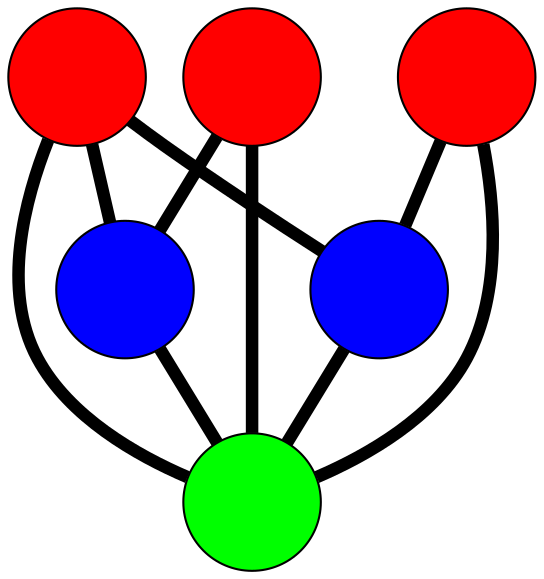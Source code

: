 graph G {
	graph [bb="-179.62,-166.22,161.02,154.61",
		overlap=false,
		sep=0.0,
		splines=true
	];
	node [color=black,
		fixedsize=true,
		fontname="Latin Modern Math",
		fontsize=42,
		height=.92,
		label="\N",
		penwidth=1,
		shape=circle,
		width=.92
	];
	edge [color=black,
		penwidth=6,
		style=bold
	];
	0	 [fillcolor=red,
		height=0.91667,
		label="",
		pos="-41.423,-49.741",
		style=filled,
		width=0.91667];
	3	 [fillcolor=blue,
		height=0.91667,
		label="",
		pos="-46.55,121.61",
		style=filled,
		width=0.91667];
	0 -- 3	 [pos="-42.411,-16.703 -43.317,13.541 -44.649,58.074 -45.556,88.378"];
	4	 [fillcolor=blue,
		height=0.91667,
		label="",
		pos="128.02,-23.859",
		style=filled,
		width=0.91667];
	0 -- 4	 [pos="-8.7527,-44.751 21.155,-40.182 65.193,-33.455 95.16,-28.878"];
	5	 [fillcolor=green,
		height=0.91667,
		label="",
		pos="20.21,24.267",
		style=filled,
		width=0.91667];
	0 -- 5	 [pos="-20.212,-24.272 -14.084,-16.913 -7.392,-8.8776 -1.2486,-1.5007"];
	1	 [fillcolor=red,
		height=0.91667,
		label="",
		pos="-146.62,60.944",
		style=filled,
		width=0.91667];
	1 -- 3	 [pos="-118.21,78.165 -104.69,86.362 -88.558,96.14 -75.028,104.34"];
	1 -- 5	 [pos="-114.05,53.785 -84.659,47.323 -41.639,37.865 -12.269,31.407"];
	2	 [fillcolor=red,
		height=0.91667,
		label="",
		pos="86.359,-133.22",
		style=filled,
		width=0.91667];
	2 -- 4	 [pos="98.186,-102.17 103.81,-87.396 110.53,-69.768 116.16,-54.982"];
	2 -- 5	 [pos="73.448,-102.48 61.793,-74.73 44.735,-34.119 33.089,-6.3942"];
	3 -- 5	 [pos="-27.776,94.233 -18.674,80.962 -7.768,65.06 1.3457,51.772"];
	4 -- 5	 [pos="97.701,-10.325 83.003,-3.7641 65.391,4.098 50.674,10.668"];
}
